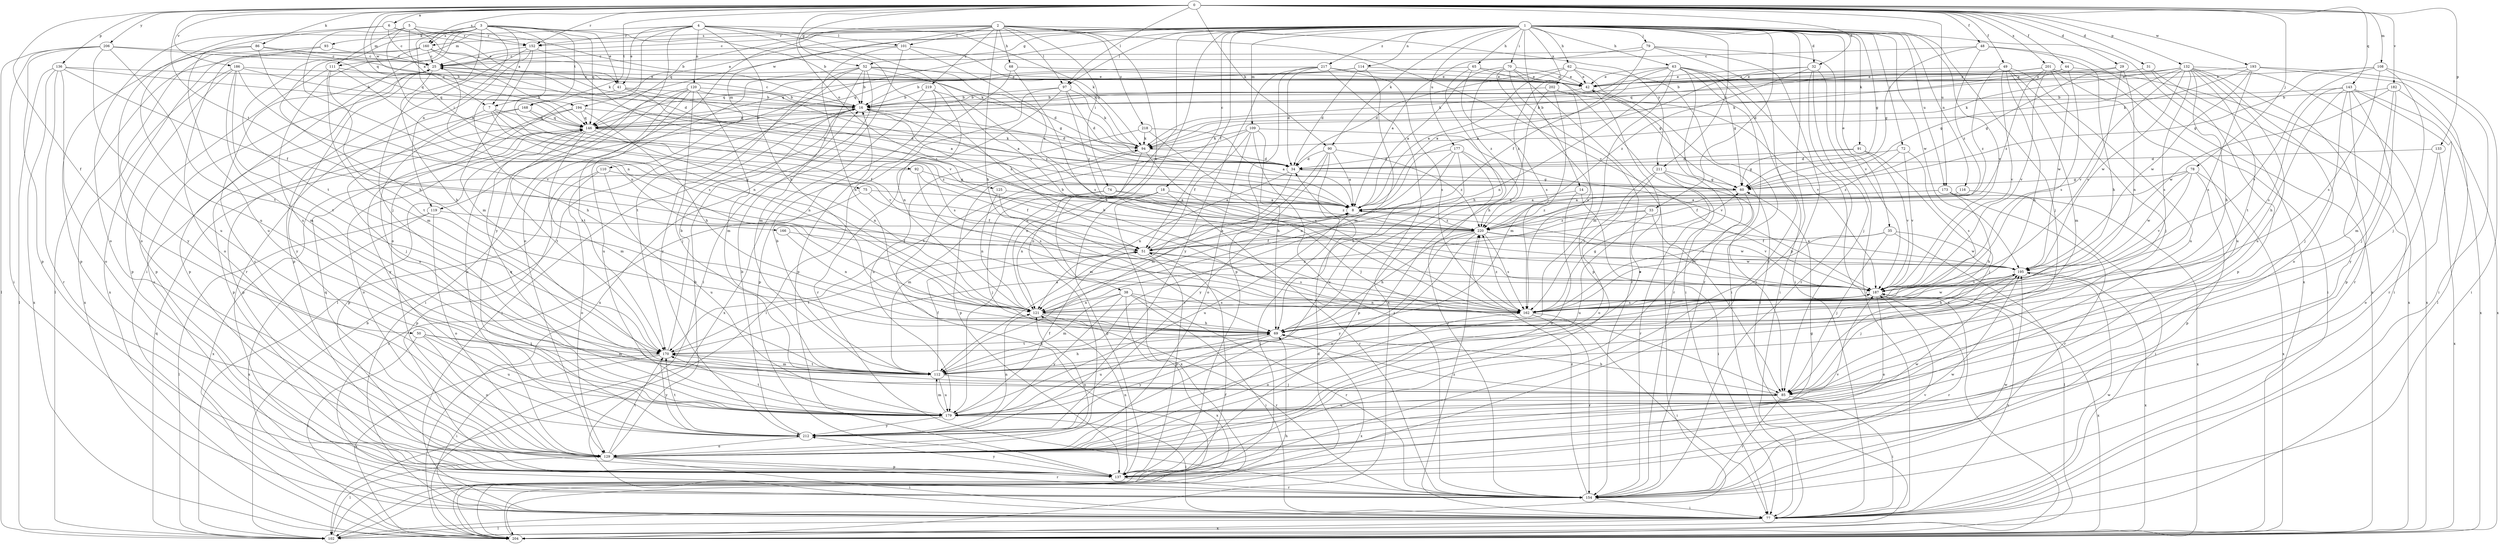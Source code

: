 strict digraph  {
0;
1;
2;
3;
4;
5;
6;
7;
8;
14;
16;
18;
25;
29;
31;
32;
33;
34;
35;
38;
41;
42;
44;
48;
49;
50;
51;
52;
60;
62;
63;
65;
68;
69;
70;
72;
74;
75;
77;
78;
79;
85;
86;
90;
91;
92;
93;
94;
97;
101;
102;
108;
109;
110;
111;
112;
114;
116;
119;
120;
121;
125;
129;
132;
133;
136;
137;
143;
146;
152;
154;
160;
162;
166;
168;
170;
173;
177;
179;
182;
186;
187;
193;
194;
195;
201;
202;
204;
206;
211;
212;
217;
218;
219;
220;
0 -> 6  [label=a];
0 -> 29  [label=d];
0 -> 31  [label=d];
0 -> 32  [label=d];
0 -> 44  [label=f];
0 -> 48  [label=f];
0 -> 49  [label=f];
0 -> 50  [label=f];
0 -> 52  [label=g];
0 -> 78  [label=j];
0 -> 86  [label=k];
0 -> 90  [label=k];
0 -> 97  [label=l];
0 -> 108  [label=m];
0 -> 125  [label=o];
0 -> 132  [label=p];
0 -> 133  [label=p];
0 -> 136  [label=p];
0 -> 143  [label=q];
0 -> 146  [label=q];
0 -> 152  [label=r];
0 -> 160  [label=s];
0 -> 166  [label=t];
0 -> 168  [label=t];
0 -> 173  [label=u];
0 -> 182  [label=v];
0 -> 186  [label=v];
0 -> 193  [label=w];
0 -> 194  [label=w];
0 -> 201  [label=x];
0 -> 206  [label=y];
1 -> 7  [label=a];
1 -> 14  [label=b];
1 -> 18  [label=c];
1 -> 25  [label=c];
1 -> 32  [label=d];
1 -> 33  [label=d];
1 -> 35  [label=e];
1 -> 51  [label=f];
1 -> 52  [label=g];
1 -> 60  [label=g];
1 -> 62  [label=h];
1 -> 63  [label=h];
1 -> 65  [label=h];
1 -> 70  [label=i];
1 -> 72  [label=i];
1 -> 79  [label=j];
1 -> 85  [label=j];
1 -> 90  [label=k];
1 -> 91  [label=k];
1 -> 97  [label=l];
1 -> 109  [label=m];
1 -> 114  [label=n];
1 -> 116  [label=n];
1 -> 119  [label=n];
1 -> 129  [label=o];
1 -> 137  [label=p];
1 -> 160  [label=s];
1 -> 173  [label=u];
1 -> 177  [label=u];
1 -> 179  [label=u];
1 -> 187  [label=v];
1 -> 194  [label=w];
1 -> 195  [label=w];
1 -> 202  [label=x];
1 -> 204  [label=x];
1 -> 211  [label=y];
1 -> 217  [label=z];
2 -> 38  [label=e];
2 -> 68  [label=h];
2 -> 69  [label=h];
2 -> 74  [label=i];
2 -> 97  [label=l];
2 -> 101  [label=l];
2 -> 110  [label=m];
2 -> 129  [label=o];
2 -> 146  [label=q];
2 -> 152  [label=r];
2 -> 187  [label=v];
2 -> 211  [label=y];
2 -> 218  [label=z];
2 -> 219  [label=z];
3 -> 7  [label=a];
3 -> 16  [label=b];
3 -> 41  [label=e];
3 -> 75  [label=i];
3 -> 77  [label=i];
3 -> 85  [label=j];
3 -> 92  [label=k];
3 -> 93  [label=k];
3 -> 119  [label=n];
3 -> 129  [label=o];
3 -> 146  [label=q];
3 -> 160  [label=s];
3 -> 168  [label=t];
3 -> 170  [label=t];
3 -> 179  [label=u];
4 -> 41  [label=e];
4 -> 69  [label=h];
4 -> 94  [label=k];
4 -> 101  [label=l];
4 -> 111  [label=m];
4 -> 120  [label=n];
4 -> 129  [label=o];
4 -> 152  [label=r];
4 -> 162  [label=s];
4 -> 187  [label=v];
4 -> 212  [label=y];
5 -> 7  [label=a];
5 -> 8  [label=a];
5 -> 16  [label=b];
5 -> 94  [label=k];
5 -> 111  [label=m];
5 -> 121  [label=n];
5 -> 152  [label=r];
6 -> 25  [label=c];
6 -> 41  [label=e];
6 -> 129  [label=o];
6 -> 152  [label=r];
6 -> 179  [label=u];
7 -> 51  [label=f];
7 -> 85  [label=j];
7 -> 121  [label=n];
7 -> 146  [label=q];
7 -> 187  [label=v];
8 -> 25  [label=c];
8 -> 179  [label=u];
8 -> 187  [label=v];
8 -> 220  [label=z];
14 -> 8  [label=a];
14 -> 77  [label=i];
14 -> 129  [label=o];
16 -> 25  [label=c];
16 -> 34  [label=d];
16 -> 77  [label=i];
16 -> 146  [label=q];
18 -> 8  [label=a];
18 -> 121  [label=n];
18 -> 137  [label=p];
18 -> 154  [label=r];
18 -> 204  [label=x];
25 -> 42  [label=e];
25 -> 69  [label=h];
25 -> 121  [label=n];
25 -> 137  [label=p];
25 -> 212  [label=y];
29 -> 42  [label=e];
29 -> 60  [label=g];
29 -> 121  [label=n];
29 -> 187  [label=v];
31 -> 42  [label=e];
31 -> 77  [label=i];
31 -> 137  [label=p];
32 -> 8  [label=a];
32 -> 42  [label=e];
32 -> 77  [label=i];
32 -> 85  [label=j];
32 -> 154  [label=r];
32 -> 220  [label=z];
33 -> 85  [label=j];
33 -> 121  [label=n];
33 -> 179  [label=u];
33 -> 220  [label=z];
34 -> 60  [label=g];
34 -> 112  [label=m];
34 -> 121  [label=n];
35 -> 51  [label=f];
35 -> 85  [label=j];
35 -> 102  [label=l];
35 -> 162  [label=s];
35 -> 195  [label=w];
38 -> 77  [label=i];
38 -> 112  [label=m];
38 -> 121  [label=n];
38 -> 154  [label=r];
38 -> 162  [label=s];
38 -> 204  [label=x];
38 -> 212  [label=y];
41 -> 8  [label=a];
41 -> 16  [label=b];
41 -> 69  [label=h];
41 -> 220  [label=z];
42 -> 16  [label=b];
42 -> 154  [label=r];
44 -> 42  [label=e];
44 -> 94  [label=k];
44 -> 146  [label=q];
44 -> 162  [label=s];
44 -> 204  [label=x];
48 -> 25  [label=c];
48 -> 60  [label=g];
48 -> 69  [label=h];
48 -> 204  [label=x];
48 -> 220  [label=z];
49 -> 42  [label=e];
49 -> 69  [label=h];
49 -> 85  [label=j];
49 -> 112  [label=m];
49 -> 179  [label=u];
49 -> 187  [label=v];
49 -> 220  [label=z];
50 -> 77  [label=i];
50 -> 112  [label=m];
50 -> 129  [label=o];
50 -> 170  [label=t];
50 -> 179  [label=u];
51 -> 8  [label=a];
51 -> 137  [label=p];
51 -> 162  [label=s];
51 -> 170  [label=t];
51 -> 195  [label=w];
52 -> 16  [label=b];
52 -> 34  [label=d];
52 -> 42  [label=e];
52 -> 60  [label=g];
52 -> 102  [label=l];
52 -> 112  [label=m];
52 -> 170  [label=t];
52 -> 204  [label=x];
52 -> 212  [label=y];
60 -> 8  [label=a];
60 -> 162  [label=s];
62 -> 8  [label=a];
62 -> 34  [label=d];
62 -> 42  [label=e];
62 -> 77  [label=i];
62 -> 102  [label=l];
62 -> 220  [label=z];
63 -> 8  [label=a];
63 -> 42  [label=e];
63 -> 60  [label=g];
63 -> 77  [label=i];
63 -> 94  [label=k];
63 -> 112  [label=m];
63 -> 121  [label=n];
63 -> 129  [label=o];
63 -> 154  [label=r];
63 -> 204  [label=x];
65 -> 42  [label=e];
65 -> 60  [label=g];
65 -> 69  [label=h];
65 -> 146  [label=q];
65 -> 162  [label=s];
68 -> 42  [label=e];
68 -> 137  [label=p];
68 -> 162  [label=s];
69 -> 170  [label=t];
69 -> 179  [label=u];
69 -> 204  [label=x];
69 -> 212  [label=y];
70 -> 8  [label=a];
70 -> 42  [label=e];
70 -> 77  [label=i];
70 -> 102  [label=l];
70 -> 137  [label=p];
70 -> 154  [label=r];
70 -> 220  [label=z];
72 -> 34  [label=d];
72 -> 162  [label=s];
72 -> 187  [label=v];
72 -> 220  [label=z];
74 -> 8  [label=a];
74 -> 85  [label=j];
74 -> 112  [label=m];
74 -> 220  [label=z];
75 -> 8  [label=a];
75 -> 51  [label=f];
75 -> 154  [label=r];
77 -> 102  [label=l];
77 -> 187  [label=v];
77 -> 195  [label=w];
77 -> 204  [label=x];
77 -> 220  [label=z];
78 -> 51  [label=f];
78 -> 60  [label=g];
78 -> 137  [label=p];
78 -> 187  [label=v];
78 -> 195  [label=w];
78 -> 204  [label=x];
79 -> 8  [label=a];
79 -> 25  [label=c];
79 -> 51  [label=f];
79 -> 77  [label=i];
79 -> 137  [label=p];
79 -> 187  [label=v];
85 -> 69  [label=h];
85 -> 77  [label=i];
85 -> 154  [label=r];
85 -> 179  [label=u];
86 -> 16  [label=b];
86 -> 25  [label=c];
86 -> 121  [label=n];
86 -> 137  [label=p];
86 -> 179  [label=u];
90 -> 8  [label=a];
90 -> 34  [label=d];
90 -> 102  [label=l];
90 -> 112  [label=m];
90 -> 212  [label=y];
90 -> 220  [label=z];
91 -> 34  [label=d];
91 -> 60  [label=g];
91 -> 85  [label=j];
91 -> 187  [label=v];
92 -> 51  [label=f];
92 -> 60  [label=g];
92 -> 162  [label=s];
92 -> 204  [label=x];
93 -> 25  [label=c];
93 -> 204  [label=x];
93 -> 212  [label=y];
94 -> 34  [label=d];
94 -> 85  [label=j];
94 -> 121  [label=n];
94 -> 137  [label=p];
97 -> 16  [label=b];
97 -> 34  [label=d];
97 -> 94  [label=k];
97 -> 102  [label=l];
97 -> 154  [label=r];
97 -> 220  [label=z];
101 -> 25  [label=c];
101 -> 69  [label=h];
101 -> 77  [label=i];
101 -> 94  [label=k];
101 -> 220  [label=z];
102 -> 16  [label=b];
102 -> 51  [label=f];
102 -> 69  [label=h];
102 -> 146  [label=q];
108 -> 42  [label=e];
108 -> 60  [label=g];
108 -> 77  [label=i];
108 -> 85  [label=j];
108 -> 162  [label=s];
108 -> 187  [label=v];
109 -> 51  [label=f];
109 -> 69  [label=h];
109 -> 94  [label=k];
109 -> 129  [label=o];
109 -> 154  [label=r];
109 -> 170  [label=t];
109 -> 187  [label=v];
110 -> 60  [label=g];
110 -> 129  [label=o];
110 -> 137  [label=p];
110 -> 179  [label=u];
111 -> 42  [label=e];
111 -> 112  [label=m];
111 -> 137  [label=p];
111 -> 162  [label=s];
111 -> 170  [label=t];
112 -> 16  [label=b];
112 -> 51  [label=f];
112 -> 69  [label=h];
112 -> 85  [label=j];
112 -> 170  [label=t];
112 -> 179  [label=u];
114 -> 16  [label=b];
114 -> 34  [label=d];
114 -> 42  [label=e];
114 -> 112  [label=m];
114 -> 146  [label=q];
116 -> 8  [label=a];
116 -> 204  [label=x];
119 -> 102  [label=l];
119 -> 129  [label=o];
119 -> 204  [label=x];
119 -> 220  [label=z];
120 -> 8  [label=a];
120 -> 16  [label=b];
120 -> 77  [label=i];
120 -> 85  [label=j];
120 -> 112  [label=m];
120 -> 129  [label=o];
120 -> 170  [label=t];
120 -> 179  [label=u];
121 -> 69  [label=h];
121 -> 154  [label=r];
121 -> 187  [label=v];
125 -> 8  [label=a];
125 -> 121  [label=n];
125 -> 162  [label=s];
129 -> 16  [label=b];
129 -> 25  [label=c];
129 -> 42  [label=e];
129 -> 77  [label=i];
129 -> 102  [label=l];
129 -> 121  [label=n];
129 -> 137  [label=p];
129 -> 146  [label=q];
129 -> 154  [label=r];
129 -> 170  [label=t];
129 -> 187  [label=v];
129 -> 195  [label=w];
132 -> 42  [label=e];
132 -> 60  [label=g];
132 -> 69  [label=h];
132 -> 94  [label=k];
132 -> 129  [label=o];
132 -> 146  [label=q];
132 -> 154  [label=r];
132 -> 162  [label=s];
132 -> 170  [label=t];
132 -> 179  [label=u];
132 -> 187  [label=v];
132 -> 195  [label=w];
132 -> 204  [label=x];
133 -> 34  [label=d];
133 -> 129  [label=o];
133 -> 204  [label=x];
136 -> 42  [label=e];
136 -> 51  [label=f];
136 -> 102  [label=l];
136 -> 129  [label=o];
136 -> 146  [label=q];
136 -> 154  [label=r];
136 -> 204  [label=x];
137 -> 60  [label=g];
137 -> 121  [label=n];
137 -> 154  [label=r];
137 -> 195  [label=w];
137 -> 212  [label=y];
143 -> 16  [label=b];
143 -> 69  [label=h];
143 -> 85  [label=j];
143 -> 137  [label=p];
143 -> 154  [label=r];
143 -> 162  [label=s];
143 -> 204  [label=x];
143 -> 212  [label=y];
146 -> 94  [label=k];
146 -> 112  [label=m];
146 -> 121  [label=n];
146 -> 129  [label=o];
146 -> 137  [label=p];
146 -> 170  [label=t];
146 -> 220  [label=z];
152 -> 25  [label=c];
152 -> 112  [label=m];
152 -> 137  [label=p];
152 -> 154  [label=r];
152 -> 187  [label=v];
154 -> 25  [label=c];
154 -> 77  [label=i];
154 -> 187  [label=v];
154 -> 195  [label=w];
154 -> 220  [label=z];
160 -> 25  [label=c];
160 -> 34  [label=d];
160 -> 69  [label=h];
160 -> 94  [label=k];
160 -> 102  [label=l];
160 -> 129  [label=o];
162 -> 16  [label=b];
162 -> 60  [label=g];
162 -> 77  [label=i];
162 -> 129  [label=o];
162 -> 154  [label=r];
162 -> 195  [label=w];
162 -> 220  [label=z];
166 -> 51  [label=f];
166 -> 121  [label=n];
168 -> 137  [label=p];
168 -> 146  [label=q];
168 -> 162  [label=s];
168 -> 179  [label=u];
170 -> 8  [label=a];
170 -> 16  [label=b];
170 -> 77  [label=i];
170 -> 112  [label=m];
170 -> 204  [label=x];
170 -> 212  [label=y];
173 -> 8  [label=a];
173 -> 69  [label=h];
173 -> 77  [label=i];
173 -> 154  [label=r];
173 -> 220  [label=z];
177 -> 34  [label=d];
177 -> 69  [label=h];
177 -> 121  [label=n];
177 -> 137  [label=p];
177 -> 154  [label=r];
177 -> 179  [label=u];
179 -> 51  [label=f];
179 -> 77  [label=i];
179 -> 112  [label=m];
179 -> 146  [label=q];
179 -> 170  [label=t];
179 -> 212  [label=y];
182 -> 16  [label=b];
182 -> 85  [label=j];
182 -> 112  [label=m];
182 -> 195  [label=w];
182 -> 204  [label=x];
186 -> 16  [label=b];
186 -> 42  [label=e];
186 -> 112  [label=m];
186 -> 137  [label=p];
186 -> 170  [label=t];
186 -> 187  [label=v];
186 -> 204  [label=x];
187 -> 121  [label=n];
187 -> 129  [label=o];
187 -> 154  [label=r];
187 -> 162  [label=s];
187 -> 204  [label=x];
193 -> 42  [label=e];
193 -> 77  [label=i];
193 -> 94  [label=k];
193 -> 102  [label=l];
193 -> 162  [label=s];
193 -> 195  [label=w];
194 -> 34  [label=d];
194 -> 69  [label=h];
194 -> 137  [label=p];
194 -> 146  [label=q];
194 -> 212  [label=y];
195 -> 8  [label=a];
195 -> 16  [label=b];
195 -> 69  [label=h];
195 -> 85  [label=j];
195 -> 187  [label=v];
195 -> 204  [label=x];
201 -> 16  [label=b];
201 -> 42  [label=e];
201 -> 77  [label=i];
201 -> 94  [label=k];
201 -> 179  [label=u];
201 -> 187  [label=v];
201 -> 195  [label=w];
201 -> 220  [label=z];
202 -> 16  [label=b];
202 -> 69  [label=h];
202 -> 112  [label=m];
202 -> 162  [label=s];
202 -> 187  [label=v];
204 -> 34  [label=d];
204 -> 94  [label=k];
206 -> 25  [label=c];
206 -> 77  [label=i];
206 -> 102  [label=l];
206 -> 137  [label=p];
206 -> 146  [label=q];
206 -> 170  [label=t];
206 -> 179  [label=u];
211 -> 60  [label=g];
211 -> 85  [label=j];
211 -> 129  [label=o];
211 -> 154  [label=r];
211 -> 162  [label=s];
212 -> 16  [label=b];
212 -> 121  [label=n];
212 -> 129  [label=o];
212 -> 170  [label=t];
217 -> 34  [label=d];
217 -> 42  [label=e];
217 -> 137  [label=p];
217 -> 146  [label=q];
217 -> 162  [label=s];
217 -> 204  [label=x];
217 -> 212  [label=y];
218 -> 8  [label=a];
218 -> 94  [label=k];
218 -> 162  [label=s];
218 -> 179  [label=u];
219 -> 16  [label=b];
219 -> 121  [label=n];
219 -> 137  [label=p];
219 -> 204  [label=x];
219 -> 220  [label=z];
220 -> 51  [label=f];
220 -> 69  [label=h];
220 -> 129  [label=o];
220 -> 162  [label=s];
220 -> 187  [label=v];
220 -> 195  [label=w];
220 -> 212  [label=y];
}
